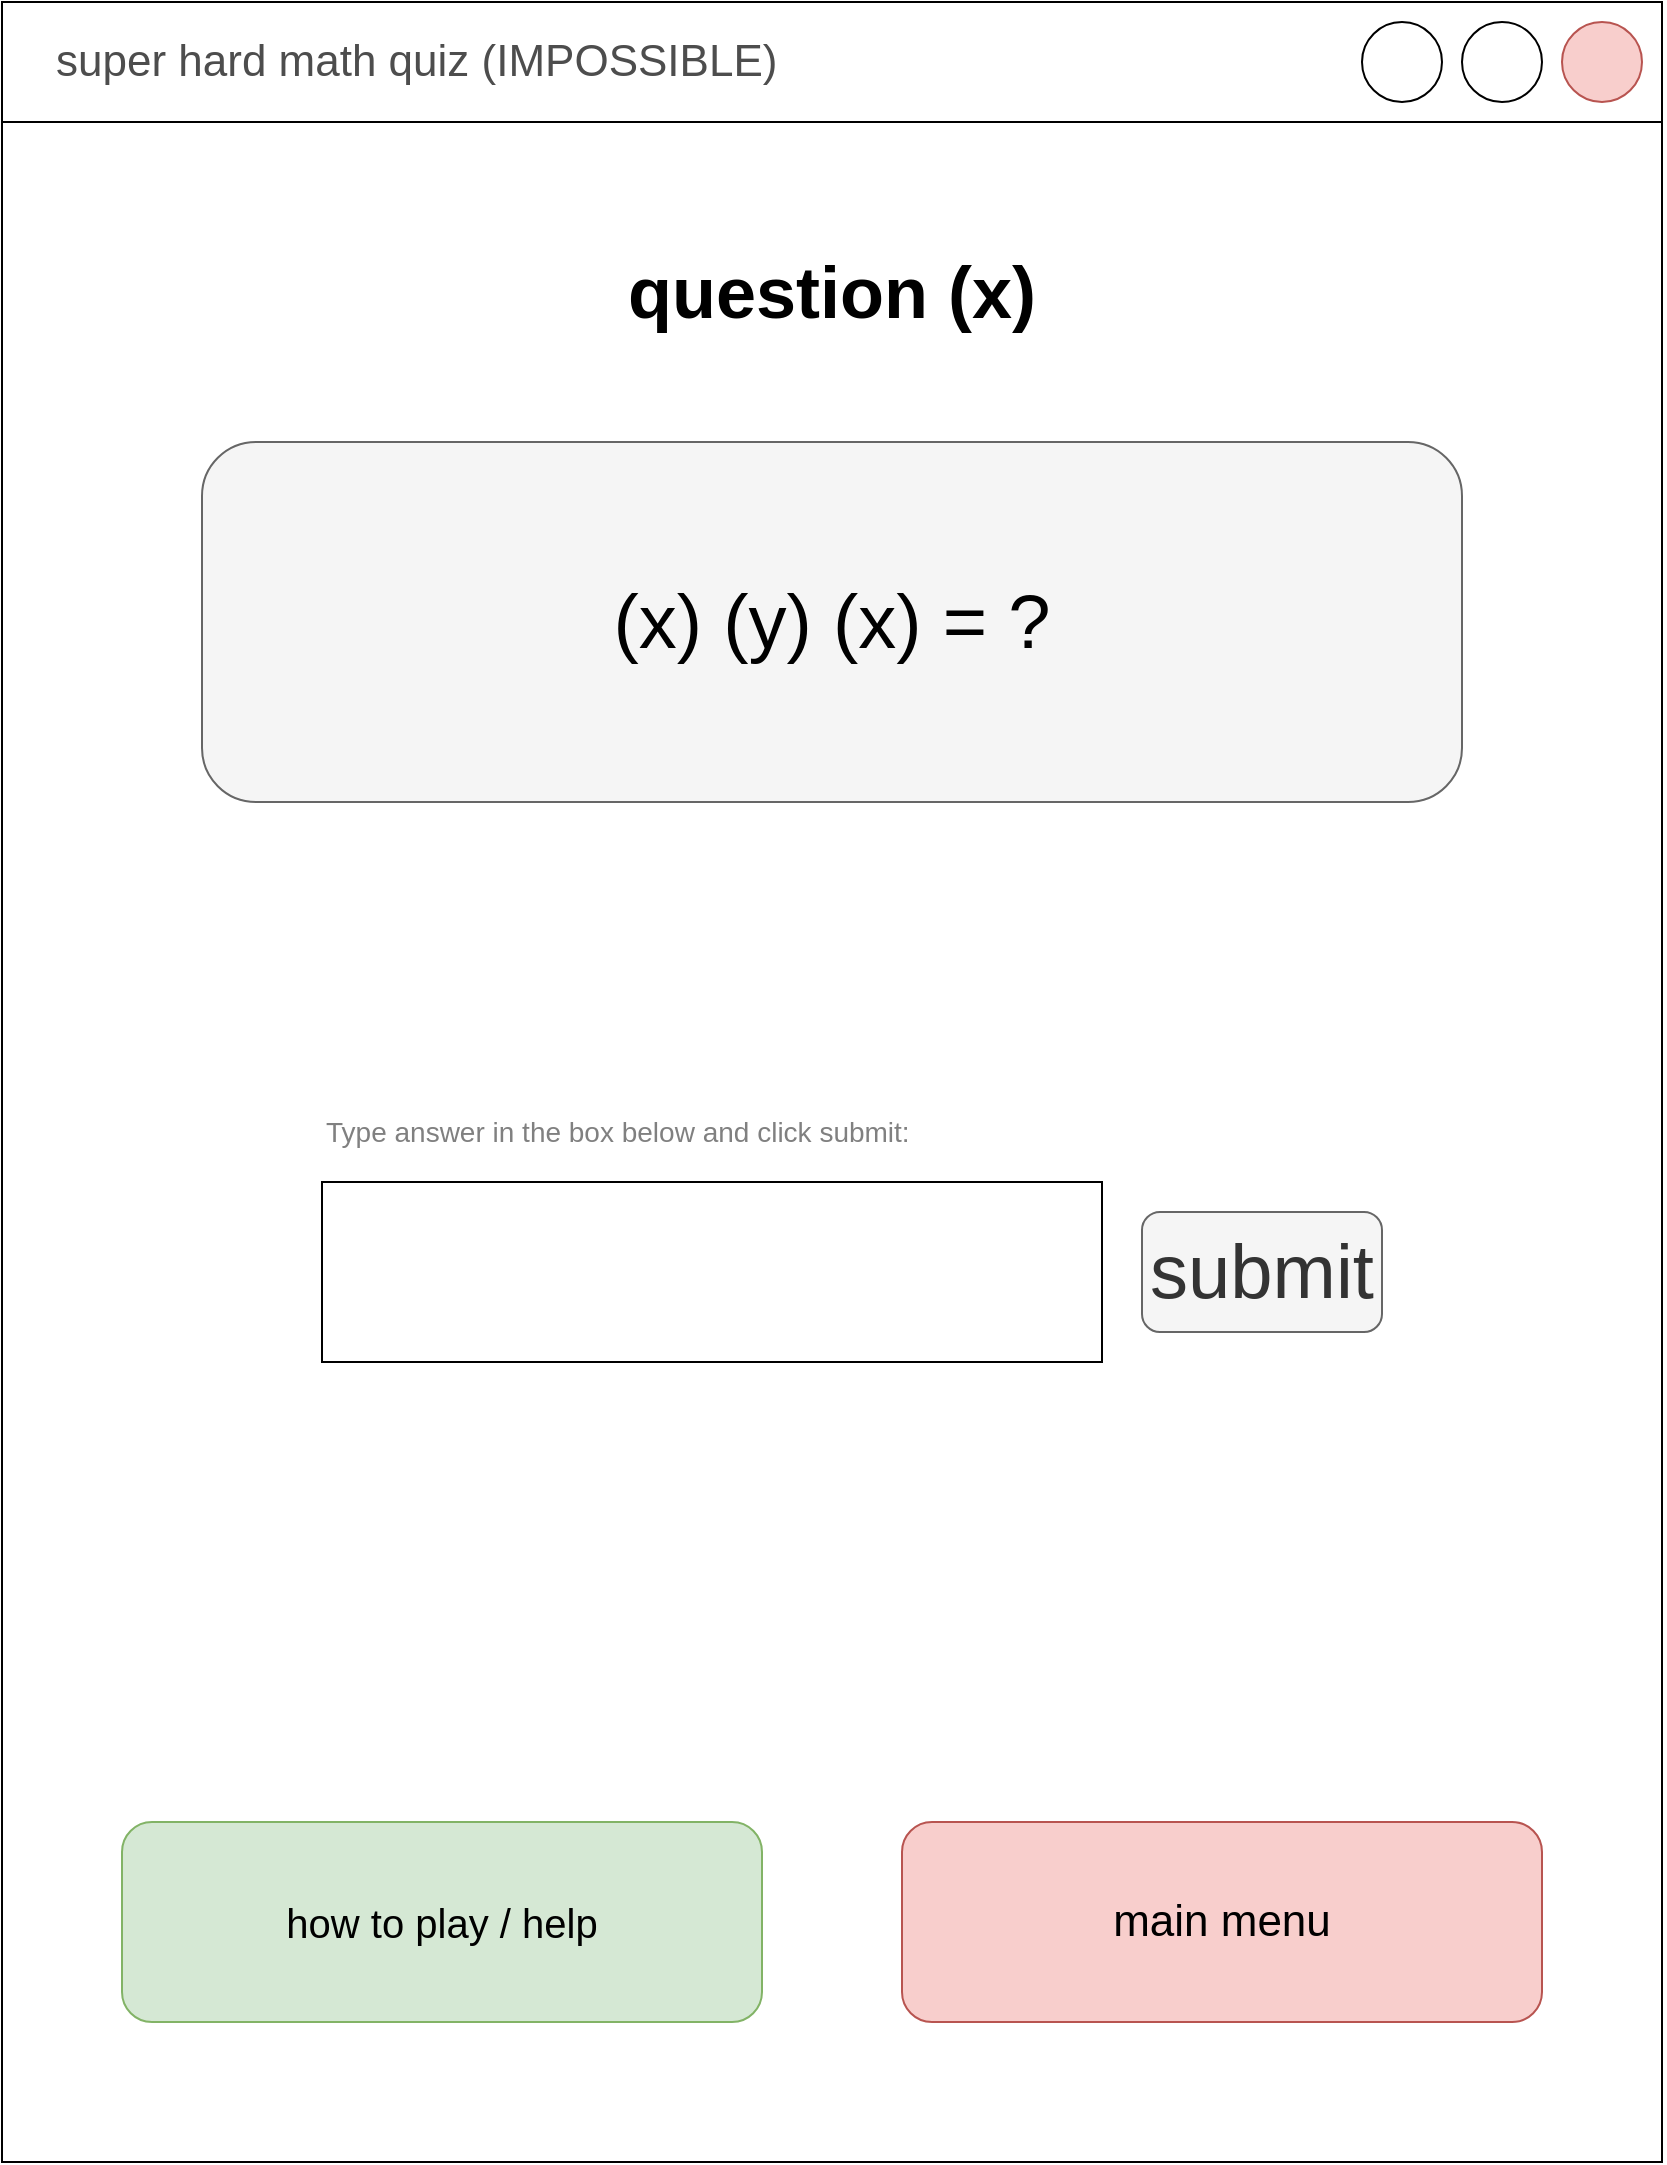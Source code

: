 <mxfile version="20.2.1" type="onedrive"><diagram id="bDuX2bVQK7Ualx33rO5Z" name="Page-1"><mxGraphModel grid="1" page="1" gridSize="10" guides="1" tooltips="1" connect="1" arrows="1" fold="1" pageScale="1" pageWidth="850" pageHeight="1100" math="0" shadow="0"><root><mxCell id="0"/><mxCell id="1" parent="0"/><mxCell id="YU6rDNoPsvprm61B4eSH-1" value="" style="rounded=0;whiteSpace=wrap;html=1;" vertex="1" parent="1"><mxGeometry x="10" y="-1090" width="830" height="1080" as="geometry"/></mxCell><mxCell id="YU6rDNoPsvprm61B4eSH-2" value="" style="endArrow=none;html=1;rounded=0;" edge="1" parent="1" target="YU6rDNoPsvprm61B4eSH-1"><mxGeometry width="50" height="50" relative="1" as="geometry"><mxPoint x="10" y="-1030" as="sourcePoint"/><mxPoint x="60" y="-1080" as="targetPoint"/><Array as="points"><mxPoint x="840" y="-1030"/></Array></mxGeometry></mxCell><mxCell id="YU6rDNoPsvprm61B4eSH-3" value="" style="ellipse;whiteSpace=wrap;html=1;aspect=fixed;fillColor=#f8cecc;strokeColor=#b85450;" vertex="1" parent="1"><mxGeometry x="790" y="-1080" width="40" height="40" as="geometry"/></mxCell><mxCell id="YU6rDNoPsvprm61B4eSH-4" value="" style="ellipse;whiteSpace=wrap;html=1;aspect=fixed;" vertex="1" parent="1"><mxGeometry x="740" y="-1080" width="40" height="40" as="geometry"/></mxCell><mxCell id="YU6rDNoPsvprm61B4eSH-5" value="" style="ellipse;whiteSpace=wrap;html=1;aspect=fixed;" vertex="1" parent="1"><mxGeometry x="690" y="-1080" width="40" height="40" as="geometry"/></mxCell><mxCell id="YU6rDNoPsvprm61B4eSH-7" value="&lt;font size=&quot;1&quot; style=&quot;&quot;&gt;&lt;b style=&quot;font-size: 36px;&quot;&gt;question (x)&lt;/b&gt;&lt;/font&gt;" style="text;html=1;strokeColor=none;fillColor=none;align=center;verticalAlign=middle;whiteSpace=wrap;rounded=0;" vertex="1" parent="1"><mxGeometry x="170" y="-1010" width="510" height="130" as="geometry"/></mxCell><mxCell id="YU6rDNoPsvprm61B4eSH-9" value="" style="rounded=1;whiteSpace=wrap;html=1;fontSize=36;fillColor=#f5f5f5;strokeColor=#666666;fontColor=#333333;" vertex="1" parent="1"><mxGeometry x="110" y="-870" width="630" height="180" as="geometry"/></mxCell><mxCell id="YU6rDNoPsvprm61B4eSH-10" value="&lt;font style=&quot;font-size: 38px;&quot;&gt;(x) (y) (x) = ?&lt;/font&gt;" style="text;html=1;strokeColor=none;fillColor=none;align=center;verticalAlign=middle;whiteSpace=wrap;rounded=0;fontSize=36;" vertex="1" parent="1"><mxGeometry x="140" y="-830" width="570" height="100" as="geometry"/></mxCell><mxCell id="YU6rDNoPsvprm61B4eSH-11" value="" style="rounded=0;whiteSpace=wrap;html=1;fontSize=38;" vertex="1" parent="1"><mxGeometry x="170" y="-500" width="390" height="90" as="geometry"/></mxCell><mxCell id="YU6rDNoPsvprm61B4eSH-12" value="submit" style="rounded=1;whiteSpace=wrap;html=1;fontSize=38;fillColor=#f5f5f5;fontColor=#333333;strokeColor=#666666;strokeWidth=1;" vertex="1" parent="1"><mxGeometry x="580" y="-485" width="120" height="60" as="geometry"/></mxCell><mxCell id="ErNlw4fAJvg_to5sdIsY-2" value="" style="rounded=1;whiteSpace=wrap;html=1;labelBackgroundColor=#FFFFFF;fontSize=16;fillColor=#d5e8d4;strokeColor=#82b366;" vertex="1" parent="1"><mxGeometry x="70" y="-180" width="320" height="100" as="geometry"/></mxCell><mxCell id="ErNlw4fAJvg_to5sdIsY-4" value="&lt;font style=&quot;font-size: 20px;&quot;&gt;how to play / help&lt;/font&gt;" style="text;html=1;strokeColor=none;fillColor=none;align=center;verticalAlign=middle;whiteSpace=wrap;rounded=0;" vertex="1" parent="1"><mxGeometry x="135" y="-145" width="190" height="30" as="geometry"/></mxCell><mxCell id="ErNlw4fAJvg_to5sdIsY-6" value="&lt;font color=&quot;#4d4d4d&quot;&gt;super hard math quiz (IMPOSSIBLE)&lt;/font&gt;" style="text;html=1;strokeColor=none;fillColor=none;align=left;verticalAlign=middle;whiteSpace=wrap;rounded=0;fontSize=22;" vertex="1" parent="1"><mxGeometry x="35" y="-1075" width="390" height="30" as="geometry"/></mxCell><mxCell id="8OWbHTHRqVaRDrsH6Rlh-1" value="&lt;font color=&quot;#808080&quot; style=&quot;font-size: 14px;&quot;&gt;Type answer in the box below and click submit:&lt;/font&gt;" style="text;html=1;strokeColor=none;fillColor=none;align=left;verticalAlign=middle;whiteSpace=wrap;rounded=0;" vertex="1" parent="1"><mxGeometry x="170" y="-540" width="330" height="30" as="geometry"/></mxCell><mxCell id="8OWbHTHRqVaRDrsH6Rlh-2" value="" style="rounded=1;whiteSpace=wrap;html=1;labelBackgroundColor=#FFFFFF;fontSize=16;fillColor=#f8cecc;strokeColor=#b85450;" vertex="1" parent="1"><mxGeometry x="460" y="-180" width="320" height="100" as="geometry"/></mxCell><mxCell id="8OWbHTHRqVaRDrsH6Rlh-3" value="&lt;span style=&quot;font-size: 22px;&quot;&gt;main menu&lt;/span&gt;" style="text;html=1;strokeColor=none;fillColor=none;align=center;verticalAlign=middle;whiteSpace=wrap;rounded=0;" vertex="1" parent="1"><mxGeometry x="525" y="-145" width="190" height="30" as="geometry"/></mxCell></root></mxGraphModel></diagram></mxfile>
